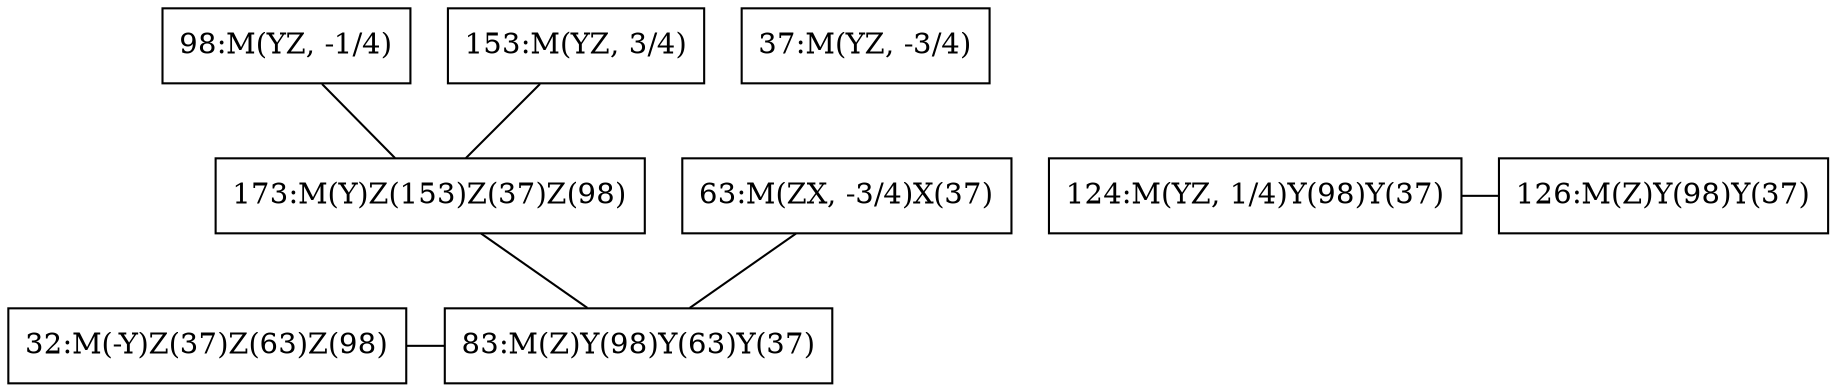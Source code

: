 graph {
	node [shape=box]
	{
		rank=same
		98 [label="98:M(YZ, -1/4)"]
		37 [label="37:M(YZ, -3/4)"]
		153 [label="153:M(YZ, 3/4)"]
		label="cluster #0"
	}
	{
		rank=same
		124 [label="124:M(YZ, 1/4)Y(98)Y(37)"]
		126 [label="126:M(Z)Y(98)Y(37)"]
		63 [label="63:M(ZX, -3/4)X(37)"]
		173 [label="173:M(Y)Z(153)Z(37)Z(98)"]
		label="cluster #1"
	}
	{
		rank=same
		32 [label="32:M(-Y)Z(37)Z(63)Z(98)"]
		83 [label="83:M(Z)Y(98)Y(63)Y(37)"]
		label="cluster #2"
	}
	32 -- 83
	63 -- 83
	83 -- 173
	98 -- 173
	124 -- 126
	153 -- 173
}

